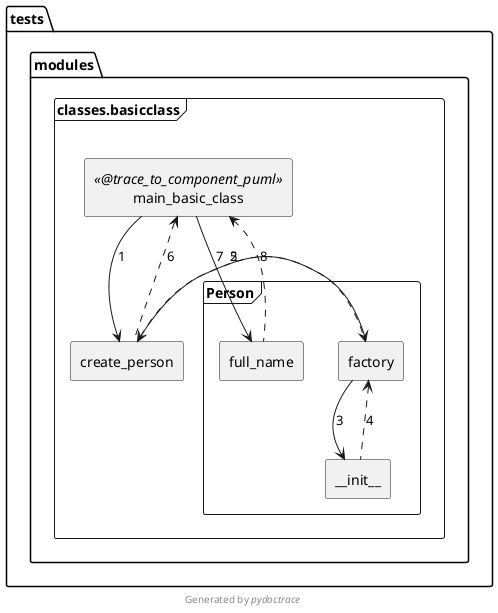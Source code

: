 @startuml tests.modules.classes.basicclass.main_basic_class-component
skinparam BoxPadding 10
skinparam componentStyle rectangle
set separator .
!pragma useIntermediatePackages false

package tests.modules.classes {
  frame basicclass {
    [tests.modules.classes.basicclass.main_basic_class] as "main_basic_class" << @trace_to_component_puml >>
    [tests.modules.classes.basicclass.create_person] as "create_person"
    frame Person {
      [tests.modules.classes.basicclass.Person.factory] as "factory"
      [tests.modules.classes.basicclass.Person.~__init~__] as "~__init~__"
      [tests.modules.classes.basicclass.Person.full_name] as "full_name"
    }
  }
}
[tests.modules.classes.basicclass.main_basic_class] --> [tests.modules.classes.basicclass.create_person] : 1
[tests.modules.classes.basicclass.main_basic_class] <.. [tests.modules.classes.basicclass.create_person] : 6
[tests.modules.classes.basicclass.create_person] -> [tests.modules.classes.basicclass.Person.factory] : 2
[tests.modules.classes.basicclass.create_person] <. [tests.modules.classes.basicclass.Person.factory] : 5
[tests.modules.classes.basicclass.Person.factory] --> [tests.modules.classes.basicclass.Person.~__init~__] : 3
[tests.modules.classes.basicclass.Person.factory] <.. [tests.modules.classes.basicclass.Person.~__init~__] : 4
[tests.modules.classes.basicclass.main_basic_class] -> [tests.modules.classes.basicclass.Person.full_name] : 7
[tests.modules.classes.basicclass.main_basic_class] <. [tests.modules.classes.basicclass.Person.full_name] : 8

footer Generated by //pydoctrace//
@enduml
